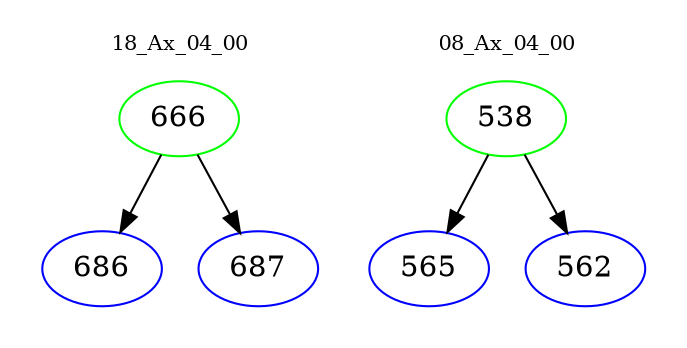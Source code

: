 digraph{
subgraph cluster_0 {
color = white
label = "18_Ax_04_00";
fontsize=10;
T0_666 [label="666", color="green"]
T0_666 -> T0_686 [color="black"]
T0_686 [label="686", color="blue"]
T0_666 -> T0_687 [color="black"]
T0_687 [label="687", color="blue"]
}
subgraph cluster_1 {
color = white
label = "08_Ax_04_00";
fontsize=10;
T1_538 [label="538", color="green"]
T1_538 -> T1_565 [color="black"]
T1_565 [label="565", color="blue"]
T1_538 -> T1_562 [color="black"]
T1_562 [label="562", color="blue"]
}
}
